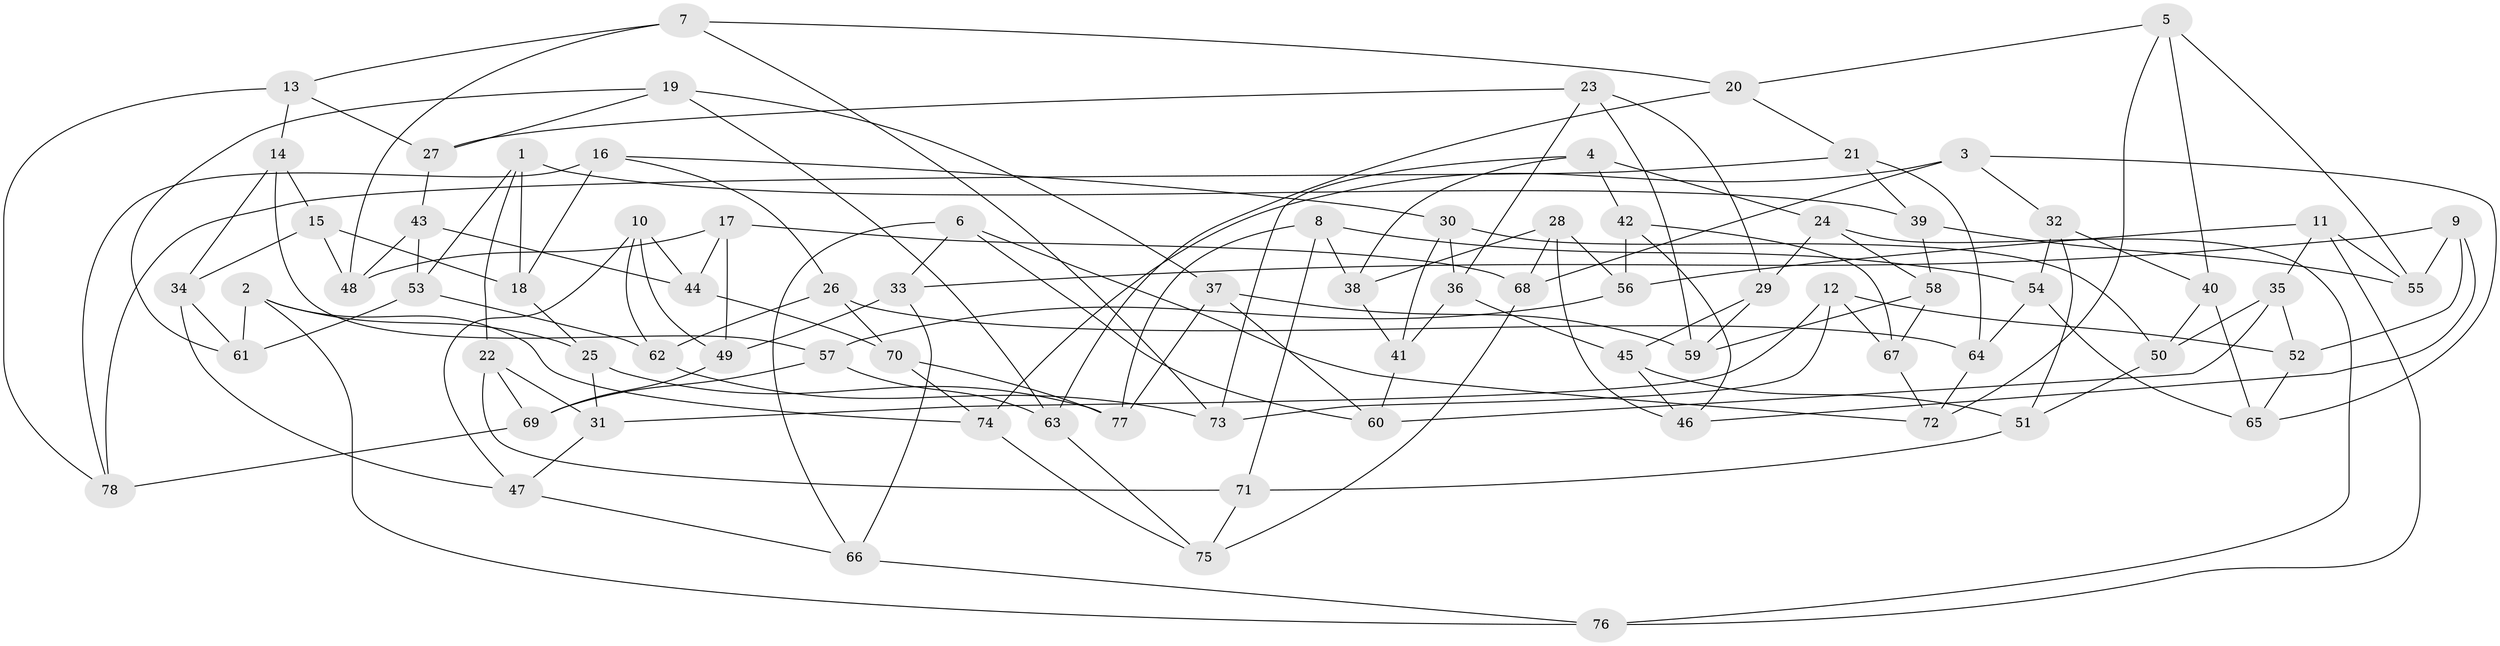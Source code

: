 // Generated by graph-tools (version 1.1) at 2025/16/03/09/25 04:16:38]
// undirected, 78 vertices, 156 edges
graph export_dot {
graph [start="1"]
  node [color=gray90,style=filled];
  1;
  2;
  3;
  4;
  5;
  6;
  7;
  8;
  9;
  10;
  11;
  12;
  13;
  14;
  15;
  16;
  17;
  18;
  19;
  20;
  21;
  22;
  23;
  24;
  25;
  26;
  27;
  28;
  29;
  30;
  31;
  32;
  33;
  34;
  35;
  36;
  37;
  38;
  39;
  40;
  41;
  42;
  43;
  44;
  45;
  46;
  47;
  48;
  49;
  50;
  51;
  52;
  53;
  54;
  55;
  56;
  57;
  58;
  59;
  60;
  61;
  62;
  63;
  64;
  65;
  66;
  67;
  68;
  69;
  70;
  71;
  72;
  73;
  74;
  75;
  76;
  77;
  78;
  1 -- 18;
  1 -- 22;
  1 -- 39;
  1 -- 53;
  2 -- 61;
  2 -- 76;
  2 -- 25;
  2 -- 74;
  3 -- 74;
  3 -- 65;
  3 -- 32;
  3 -- 68;
  4 -- 73;
  4 -- 42;
  4 -- 24;
  4 -- 38;
  5 -- 55;
  5 -- 20;
  5 -- 40;
  5 -- 72;
  6 -- 60;
  6 -- 66;
  6 -- 33;
  6 -- 72;
  7 -- 73;
  7 -- 13;
  7 -- 20;
  7 -- 48;
  8 -- 38;
  8 -- 54;
  8 -- 71;
  8 -- 77;
  9 -- 55;
  9 -- 52;
  9 -- 33;
  9 -- 46;
  10 -- 44;
  10 -- 62;
  10 -- 47;
  10 -- 49;
  11 -- 76;
  11 -- 56;
  11 -- 35;
  11 -- 55;
  12 -- 67;
  12 -- 31;
  12 -- 73;
  12 -- 52;
  13 -- 27;
  13 -- 14;
  13 -- 78;
  14 -- 15;
  14 -- 57;
  14 -- 34;
  15 -- 34;
  15 -- 48;
  15 -- 18;
  16 -- 78;
  16 -- 30;
  16 -- 18;
  16 -- 26;
  17 -- 44;
  17 -- 48;
  17 -- 68;
  17 -- 49;
  18 -- 25;
  19 -- 27;
  19 -- 63;
  19 -- 37;
  19 -- 61;
  20 -- 21;
  20 -- 63;
  21 -- 64;
  21 -- 78;
  21 -- 39;
  22 -- 69;
  22 -- 31;
  22 -- 71;
  23 -- 29;
  23 -- 27;
  23 -- 59;
  23 -- 36;
  24 -- 76;
  24 -- 29;
  24 -- 58;
  25 -- 77;
  25 -- 31;
  26 -- 70;
  26 -- 62;
  26 -- 64;
  27 -- 43;
  28 -- 38;
  28 -- 56;
  28 -- 68;
  28 -- 46;
  29 -- 45;
  29 -- 59;
  30 -- 36;
  30 -- 50;
  30 -- 41;
  31 -- 47;
  32 -- 51;
  32 -- 40;
  32 -- 54;
  33 -- 49;
  33 -- 66;
  34 -- 47;
  34 -- 61;
  35 -- 60;
  35 -- 52;
  35 -- 50;
  36 -- 41;
  36 -- 45;
  37 -- 77;
  37 -- 60;
  37 -- 59;
  38 -- 41;
  39 -- 58;
  39 -- 55;
  40 -- 50;
  40 -- 65;
  41 -- 60;
  42 -- 46;
  42 -- 56;
  42 -- 67;
  43 -- 53;
  43 -- 44;
  43 -- 48;
  44 -- 70;
  45 -- 51;
  45 -- 46;
  47 -- 66;
  49 -- 69;
  50 -- 51;
  51 -- 71;
  52 -- 65;
  53 -- 62;
  53 -- 61;
  54 -- 65;
  54 -- 64;
  56 -- 57;
  57 -- 69;
  57 -- 63;
  58 -- 67;
  58 -- 59;
  62 -- 73;
  63 -- 75;
  64 -- 72;
  66 -- 76;
  67 -- 72;
  68 -- 75;
  69 -- 78;
  70 -- 77;
  70 -- 74;
  71 -- 75;
  74 -- 75;
}
